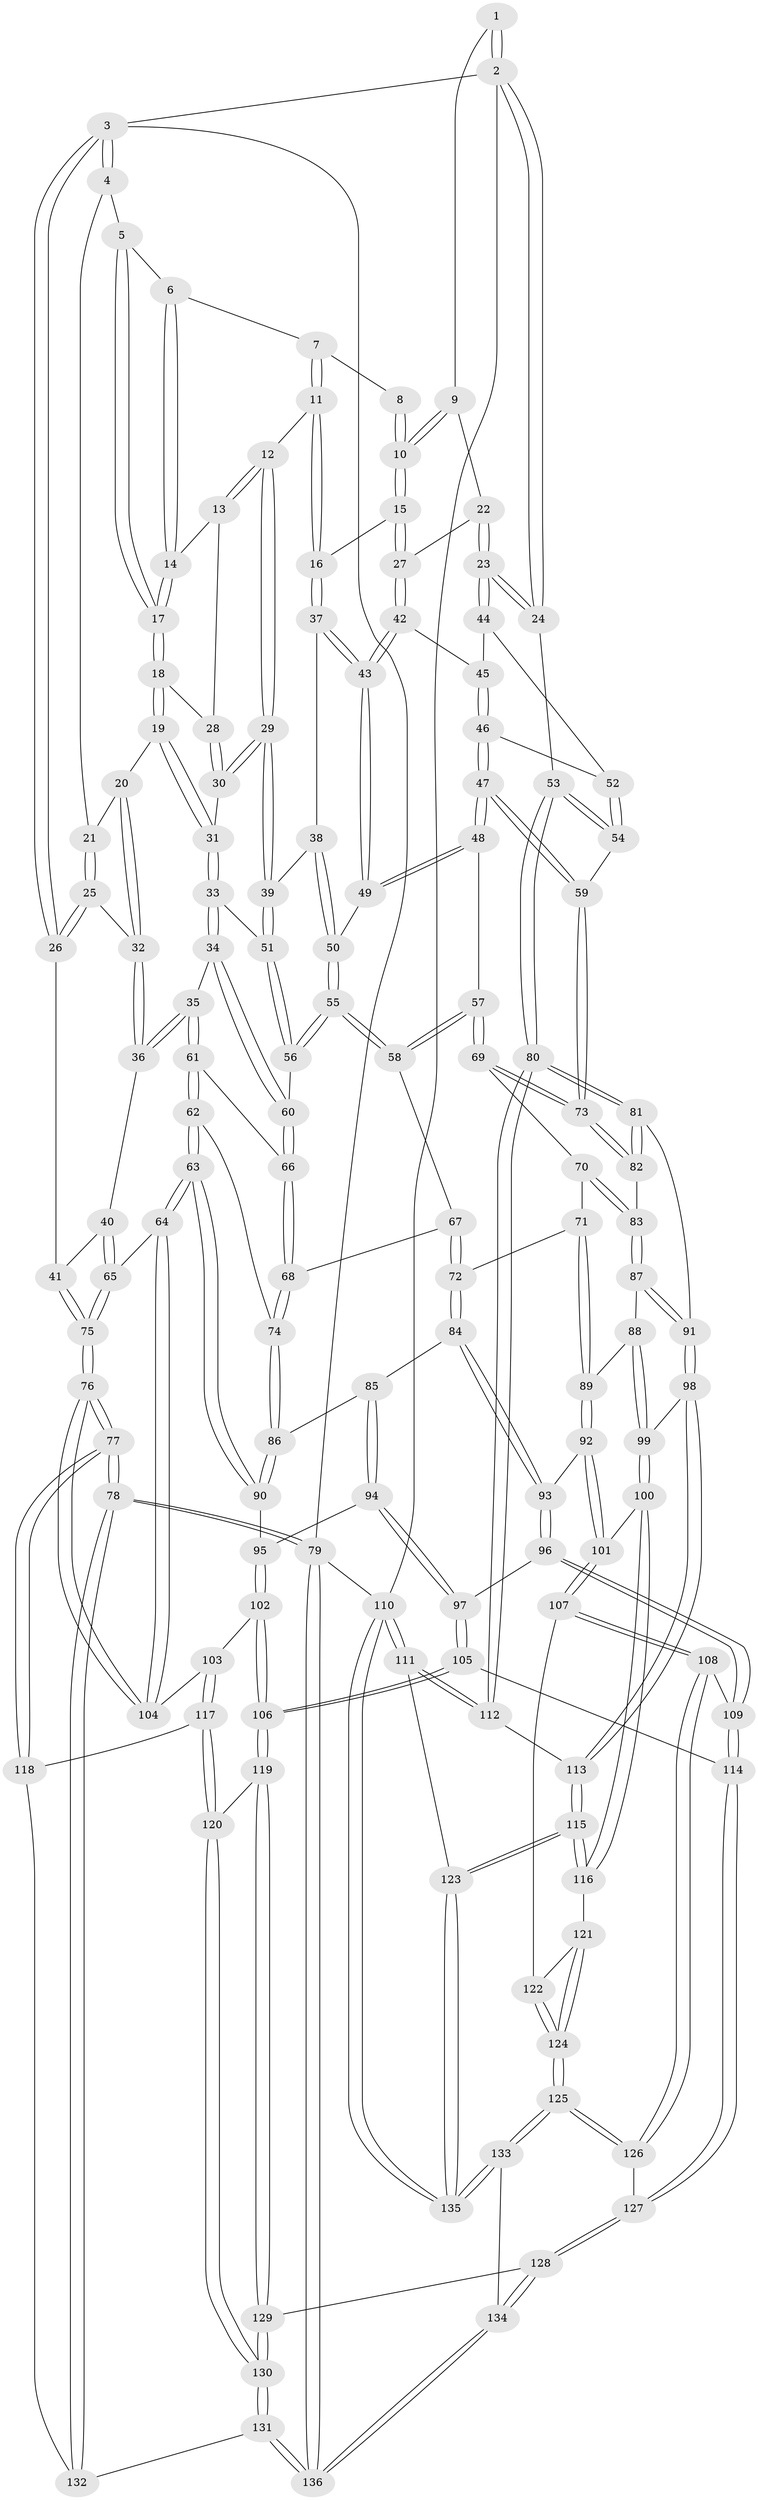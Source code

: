 // coarse degree distribution, {6: 0.18518518518518517, 14: 0.018518518518518517, 3: 0.12962962962962962, 4: 0.3888888888888889, 5: 0.2222222222222222, 7: 0.037037037037037035, 9: 0.018518518518518517}
// Generated by graph-tools (version 1.1) at 2025/21/03/04/25 18:21:03]
// undirected, 136 vertices, 337 edges
graph export_dot {
graph [start="1"]
  node [color=gray90,style=filled];
  1 [pos="+0.7905625142193696+0"];
  2 [pos="+1+0"];
  3 [pos="+0+0"];
  4 [pos="+0.11121275046762003+0"];
  5 [pos="+0.172703749158275+0"];
  6 [pos="+0.4571942815661436+0"];
  7 [pos="+0.6565824075305156+0"];
  8 [pos="+0.6748601358069317+0"];
  9 [pos="+0.8283017397165885+0.04842788254639915"];
  10 [pos="+0.745248604051324+0.0726184344216482"];
  11 [pos="+0.577090575635271+0.12297112617218847"];
  12 [pos="+0.5636547100892516+0.12462167708805147"];
  13 [pos="+0.46128549032507205+0.0681509598625598"];
  14 [pos="+0.4436039788089896+0.04252976319727889"];
  15 [pos="+0.7232567238108994+0.17333472837430663"];
  16 [pos="+0.6025982119038434+0.14174097152716403"];
  17 [pos="+0.3082763769577197+0.07058207395425742"];
  18 [pos="+0.30508392660349265+0.08861994602888577"];
  19 [pos="+0.28607867998185854+0.14236144158981123"];
  20 [pos="+0.16451156107574214+0.145654605867343"];
  21 [pos="+0.11739666415072858+0"];
  22 [pos="+0.870633226714681+0.07713903588872507"];
  23 [pos="+1+0.09377928685246675"];
  24 [pos="+1+0"];
  25 [pos="+0.03258624023226901+0.17627482240330053"];
  26 [pos="+0+0.22971294790525187"];
  27 [pos="+0.730467437219782+0.18111639773598"];
  28 [pos="+0.41869874497202136+0.12196190856776586"];
  29 [pos="+0.43376522220155544+0.24785177458479576"];
  30 [pos="+0.3960704560637824+0.23056256708984096"];
  31 [pos="+0.33080158821409006+0.222101305757505"];
  32 [pos="+0.12233492497476438+0.1888117468784033"];
  33 [pos="+0.23596087397737364+0.3450053802668943"];
  34 [pos="+0.22144199073237888+0.3592330968643439"];
  35 [pos="+0.19346763994374855+0.36316715746348016"];
  36 [pos="+0.18096156445748487+0.3609558086267803"];
  37 [pos="+0.5803921394643454+0.27064082187606936"];
  38 [pos="+0.57314797196615+0.27761271230650186"];
  39 [pos="+0.45987164518226836+0.30278415336043996"];
  40 [pos="+0.16247188647652108+0.36951357816849056"];
  41 [pos="+0+0.25480986490887436"];
  42 [pos="+0.7362204026295542+0.1913019388414806"];
  43 [pos="+0.6783833497332965+0.3033902305889585"];
  44 [pos="+0.9430178960651544+0.2116704802498328"];
  45 [pos="+0.7447581513720777+0.19589836087442994"];
  46 [pos="+0.8191801564496328+0.35628976529807904"];
  47 [pos="+0.7848700601325217+0.4462884644633853"];
  48 [pos="+0.7464713629340336+0.42489855831112433"];
  49 [pos="+0.6756396027126507+0.35322511217792957"];
  50 [pos="+0.6002813343094029+0.37381589006145066"];
  51 [pos="+0.4605943958305127+0.3444640082309201"];
  52 [pos="+0.9055675408478789+0.30220578640807993"];
  53 [pos="+1+0.49055072501179425"];
  54 [pos="+0.9591733753256758+0.3954082909645898"];
  55 [pos="+0.5190654861054067+0.43797737466273007"];
  56 [pos="+0.46504381301075937+0.36779293211395886"];
  57 [pos="+0.5561364560954107+0.47922200489739697"];
  58 [pos="+0.5197725698642106+0.4450291936550298"];
  59 [pos="+0.790680632474005+0.4595575001543167"];
  60 [pos="+0.31686661950240397+0.4326270182703367"];
  61 [pos="+0.22025778122575088+0.5311699826681169"];
  62 [pos="+0.2092165518926827+0.5700692870102104"];
  63 [pos="+0.14622493536354006+0.6393268348649831"];
  64 [pos="+0.1370919823800787+0.6423002891816406"];
  65 [pos="+0.03644135923913623+0.542337951732954"];
  66 [pos="+0.3355478395406978+0.49103156632755085"];
  67 [pos="+0.47936300122461684+0.48231361171734394"];
  68 [pos="+0.36815638341768914+0.5366407525771112"];
  69 [pos="+0.5841778380483827+0.5290770703746577"];
  70 [pos="+0.584570977693955+0.5345462996624712"];
  71 [pos="+0.5831272952400064+0.5643355843275533"];
  72 [pos="+0.48255687374838074+0.6187746781971076"];
  73 [pos="+0.7952098924737492+0.4989078667588199"];
  74 [pos="+0.3627612418821433+0.5688093423497227"];
  75 [pos="+0+0.517711915064061"];
  76 [pos="+0+0.8604007446029779"];
  77 [pos="+0+0.9283486786383947"];
  78 [pos="+0+1"];
  79 [pos="+0+1"];
  80 [pos="+1+0.5673203540621057"];
  81 [pos="+0.8555682544485798+0.5624249823307137"];
  82 [pos="+0.8040360827135015+0.5210798095845741"];
  83 [pos="+0.7311445737267395+0.5893779687357451"];
  84 [pos="+0.47703697818811625+0.626403535590776"];
  85 [pos="+0.3928924011473074+0.6227096201483943"];
  86 [pos="+0.3674303448120009+0.5926380120445124"];
  87 [pos="+0.7032661193691448+0.623807563465894"];
  88 [pos="+0.6719468779131941+0.6574039326411917"];
  89 [pos="+0.6280780297927551+0.6628630219842688"];
  90 [pos="+0.2614337574539452+0.6675176703030608"];
  91 [pos="+0.8372901100237985+0.7109577337835511"];
  92 [pos="+0.6265204535618918+0.6647723707654797"];
  93 [pos="+0.5209579904026899+0.6960773098390497"];
  94 [pos="+0.3880132417755922+0.699992581789622"];
  95 [pos="+0.29035677818705485+0.710787424418313"];
  96 [pos="+0.5163574912214223+0.7056251647158954"];
  97 [pos="+0.40754278571218683+0.7430586159436676"];
  98 [pos="+0.8350653244984688+0.7416831807541467"];
  99 [pos="+0.744345748504851+0.7285025548552028"];
  100 [pos="+0.6812525969390008+0.7990658650244495"];
  101 [pos="+0.6278888252629978+0.8160602396379958"];
  102 [pos="+0.2874485744686973+0.7647308155126047"];
  103 [pos="+0.13346166076900756+0.7640929573795373"];
  104 [pos="+0.11624457313121785+0.7340968161573974"];
  105 [pos="+0.393840161321499+0.8178612191643367"];
  106 [pos="+0.33743775025317346+0.8394599417905584"];
  107 [pos="+0.6240484984531618+0.8212475959835239"];
  108 [pos="+0.5783092952203943+0.8297214176350215"];
  109 [pos="+0.539884897939936+0.8183302086536279"];
  110 [pos="+1+1"];
  111 [pos="+1+0.8988079229959728"];
  112 [pos="+1+0.6152690883858354"];
  113 [pos="+0.8614354173469679+0.7833847448513146"];
  114 [pos="+0.456851265522447+0.8481955125546723"];
  115 [pos="+0.8590182509163257+0.8684370771261937"];
  116 [pos="+0.837750560458075+0.872498680752665"];
  117 [pos="+0.15415713862054173+0.8514409686279637"];
  118 [pos="+0.13608465109695717+0.8738786655220401"];
  119 [pos="+0.3008303844562099+0.8879675322699692"];
  120 [pos="+0.28305221166604577+0.90092468593057"];
  121 [pos="+0.7549367973464264+0.9093180859783371"];
  122 [pos="+0.6260441786141142+0.8245098689196015"];
  123 [pos="+0.8805203841430166+0.8932837583189049"];
  124 [pos="+0.6648399921826166+1"];
  125 [pos="+0.6205604836059034+1"];
  126 [pos="+0.5663981965149888+0.9072174556691759"];
  127 [pos="+0.4686987780049732+0.9300063412283643"];
  128 [pos="+0.4635545246128565+0.9832947792118759"];
  129 [pos="+0.42842555395554527+0.9714158275767782"];
  130 [pos="+0.27228569090344323+1"];
  131 [pos="+0.21510041605793404+1"];
  132 [pos="+0.12383446066901489+0.9267337306129151"];
  133 [pos="+0.5961892564112841+1"];
  134 [pos="+0.5669678105784645+1"];
  135 [pos="+0.867609159234207+1"];
  136 [pos="+0.2106393948773928+1"];
  1 -- 2;
  1 -- 2;
  1 -- 9;
  2 -- 3;
  2 -- 24;
  2 -- 24;
  2 -- 110;
  3 -- 4;
  3 -- 4;
  3 -- 26;
  3 -- 26;
  3 -- 79;
  4 -- 5;
  4 -- 21;
  5 -- 6;
  5 -- 17;
  5 -- 17;
  6 -- 7;
  6 -- 14;
  6 -- 14;
  7 -- 8;
  7 -- 11;
  7 -- 11;
  8 -- 10;
  8 -- 10;
  9 -- 10;
  9 -- 10;
  9 -- 22;
  10 -- 15;
  10 -- 15;
  11 -- 12;
  11 -- 16;
  11 -- 16;
  12 -- 13;
  12 -- 13;
  12 -- 29;
  12 -- 29;
  13 -- 14;
  13 -- 28;
  14 -- 17;
  14 -- 17;
  15 -- 16;
  15 -- 27;
  15 -- 27;
  16 -- 37;
  16 -- 37;
  17 -- 18;
  17 -- 18;
  18 -- 19;
  18 -- 19;
  18 -- 28;
  19 -- 20;
  19 -- 31;
  19 -- 31;
  20 -- 21;
  20 -- 32;
  20 -- 32;
  21 -- 25;
  21 -- 25;
  22 -- 23;
  22 -- 23;
  22 -- 27;
  23 -- 24;
  23 -- 24;
  23 -- 44;
  23 -- 44;
  24 -- 53;
  25 -- 26;
  25 -- 26;
  25 -- 32;
  26 -- 41;
  27 -- 42;
  27 -- 42;
  28 -- 30;
  28 -- 30;
  29 -- 30;
  29 -- 30;
  29 -- 39;
  29 -- 39;
  30 -- 31;
  31 -- 33;
  31 -- 33;
  32 -- 36;
  32 -- 36;
  33 -- 34;
  33 -- 34;
  33 -- 51;
  34 -- 35;
  34 -- 60;
  34 -- 60;
  35 -- 36;
  35 -- 36;
  35 -- 61;
  35 -- 61;
  36 -- 40;
  37 -- 38;
  37 -- 43;
  37 -- 43;
  38 -- 39;
  38 -- 50;
  38 -- 50;
  39 -- 51;
  39 -- 51;
  40 -- 41;
  40 -- 65;
  40 -- 65;
  41 -- 75;
  41 -- 75;
  42 -- 43;
  42 -- 43;
  42 -- 45;
  43 -- 49;
  43 -- 49;
  44 -- 45;
  44 -- 52;
  45 -- 46;
  45 -- 46;
  46 -- 47;
  46 -- 47;
  46 -- 52;
  47 -- 48;
  47 -- 48;
  47 -- 59;
  47 -- 59;
  48 -- 49;
  48 -- 49;
  48 -- 57;
  49 -- 50;
  50 -- 55;
  50 -- 55;
  51 -- 56;
  51 -- 56;
  52 -- 54;
  52 -- 54;
  53 -- 54;
  53 -- 54;
  53 -- 80;
  53 -- 80;
  54 -- 59;
  55 -- 56;
  55 -- 56;
  55 -- 58;
  55 -- 58;
  56 -- 60;
  57 -- 58;
  57 -- 58;
  57 -- 69;
  57 -- 69;
  58 -- 67;
  59 -- 73;
  59 -- 73;
  60 -- 66;
  60 -- 66;
  61 -- 62;
  61 -- 62;
  61 -- 66;
  62 -- 63;
  62 -- 63;
  62 -- 74;
  63 -- 64;
  63 -- 64;
  63 -- 90;
  63 -- 90;
  64 -- 65;
  64 -- 104;
  64 -- 104;
  65 -- 75;
  65 -- 75;
  66 -- 68;
  66 -- 68;
  67 -- 68;
  67 -- 72;
  67 -- 72;
  68 -- 74;
  68 -- 74;
  69 -- 70;
  69 -- 73;
  69 -- 73;
  70 -- 71;
  70 -- 83;
  70 -- 83;
  71 -- 72;
  71 -- 89;
  71 -- 89;
  72 -- 84;
  72 -- 84;
  73 -- 82;
  73 -- 82;
  74 -- 86;
  74 -- 86;
  75 -- 76;
  75 -- 76;
  76 -- 77;
  76 -- 77;
  76 -- 104;
  76 -- 104;
  77 -- 78;
  77 -- 78;
  77 -- 118;
  77 -- 118;
  78 -- 79;
  78 -- 79;
  78 -- 132;
  78 -- 132;
  79 -- 110;
  79 -- 136;
  79 -- 136;
  80 -- 81;
  80 -- 81;
  80 -- 112;
  80 -- 112;
  81 -- 82;
  81 -- 82;
  81 -- 91;
  82 -- 83;
  83 -- 87;
  83 -- 87;
  84 -- 85;
  84 -- 93;
  84 -- 93;
  85 -- 86;
  85 -- 94;
  85 -- 94;
  86 -- 90;
  86 -- 90;
  87 -- 88;
  87 -- 91;
  87 -- 91;
  88 -- 89;
  88 -- 99;
  88 -- 99;
  89 -- 92;
  89 -- 92;
  90 -- 95;
  91 -- 98;
  91 -- 98;
  92 -- 93;
  92 -- 101;
  92 -- 101;
  93 -- 96;
  93 -- 96;
  94 -- 95;
  94 -- 97;
  94 -- 97;
  95 -- 102;
  95 -- 102;
  96 -- 97;
  96 -- 109;
  96 -- 109;
  97 -- 105;
  97 -- 105;
  98 -- 99;
  98 -- 113;
  98 -- 113;
  99 -- 100;
  99 -- 100;
  100 -- 101;
  100 -- 116;
  100 -- 116;
  101 -- 107;
  101 -- 107;
  102 -- 103;
  102 -- 106;
  102 -- 106;
  103 -- 104;
  103 -- 117;
  103 -- 117;
  105 -- 106;
  105 -- 106;
  105 -- 114;
  106 -- 119;
  106 -- 119;
  107 -- 108;
  107 -- 108;
  107 -- 122;
  108 -- 109;
  108 -- 126;
  108 -- 126;
  109 -- 114;
  109 -- 114;
  110 -- 111;
  110 -- 111;
  110 -- 135;
  110 -- 135;
  111 -- 112;
  111 -- 112;
  111 -- 123;
  112 -- 113;
  113 -- 115;
  113 -- 115;
  114 -- 127;
  114 -- 127;
  115 -- 116;
  115 -- 116;
  115 -- 123;
  115 -- 123;
  116 -- 121;
  117 -- 118;
  117 -- 120;
  117 -- 120;
  118 -- 132;
  119 -- 120;
  119 -- 129;
  119 -- 129;
  120 -- 130;
  120 -- 130;
  121 -- 122;
  121 -- 124;
  121 -- 124;
  122 -- 124;
  122 -- 124;
  123 -- 135;
  123 -- 135;
  124 -- 125;
  124 -- 125;
  125 -- 126;
  125 -- 126;
  125 -- 133;
  125 -- 133;
  126 -- 127;
  127 -- 128;
  127 -- 128;
  128 -- 129;
  128 -- 134;
  128 -- 134;
  129 -- 130;
  129 -- 130;
  130 -- 131;
  130 -- 131;
  131 -- 132;
  131 -- 136;
  131 -- 136;
  133 -- 134;
  133 -- 135;
  133 -- 135;
  134 -- 136;
  134 -- 136;
}
